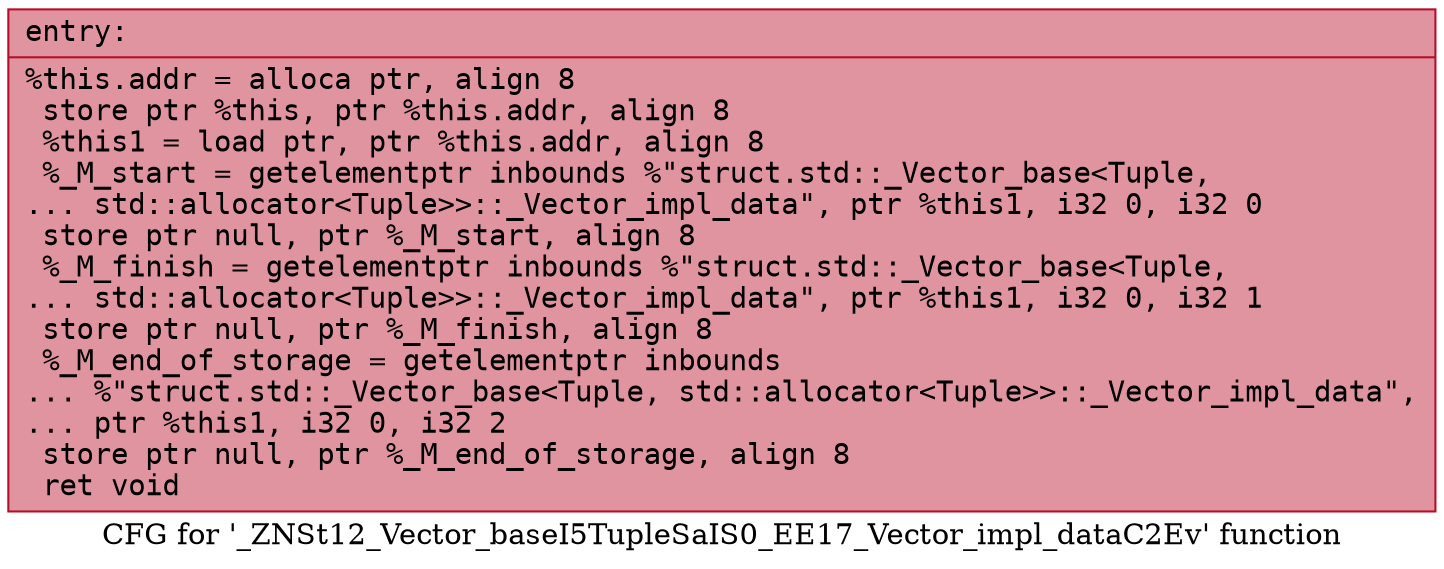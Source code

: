 digraph "CFG for '_ZNSt12_Vector_baseI5TupleSaIS0_EE17_Vector_impl_dataC2Ev' function" {
	label="CFG for '_ZNSt12_Vector_baseI5TupleSaIS0_EE17_Vector_impl_dataC2Ev' function";

	Node0x55c6063909b0 [shape=record,color="#b70d28ff", style=filled, fillcolor="#b70d2870" fontname="Courier",label="{entry:\l|  %this.addr = alloca ptr, align 8\l  store ptr %this, ptr %this.addr, align 8\l  %this1 = load ptr, ptr %this.addr, align 8\l  %_M_start = getelementptr inbounds %\"struct.std::_Vector_base\<Tuple,\l... std::allocator\<Tuple\>\>::_Vector_impl_data\", ptr %this1, i32 0, i32 0\l  store ptr null, ptr %_M_start, align 8\l  %_M_finish = getelementptr inbounds %\"struct.std::_Vector_base\<Tuple,\l... std::allocator\<Tuple\>\>::_Vector_impl_data\", ptr %this1, i32 0, i32 1\l  store ptr null, ptr %_M_finish, align 8\l  %_M_end_of_storage = getelementptr inbounds\l... %\"struct.std::_Vector_base\<Tuple, std::allocator\<Tuple\>\>::_Vector_impl_data\",\l... ptr %this1, i32 0, i32 2\l  store ptr null, ptr %_M_end_of_storage, align 8\l  ret void\l}"];
}
